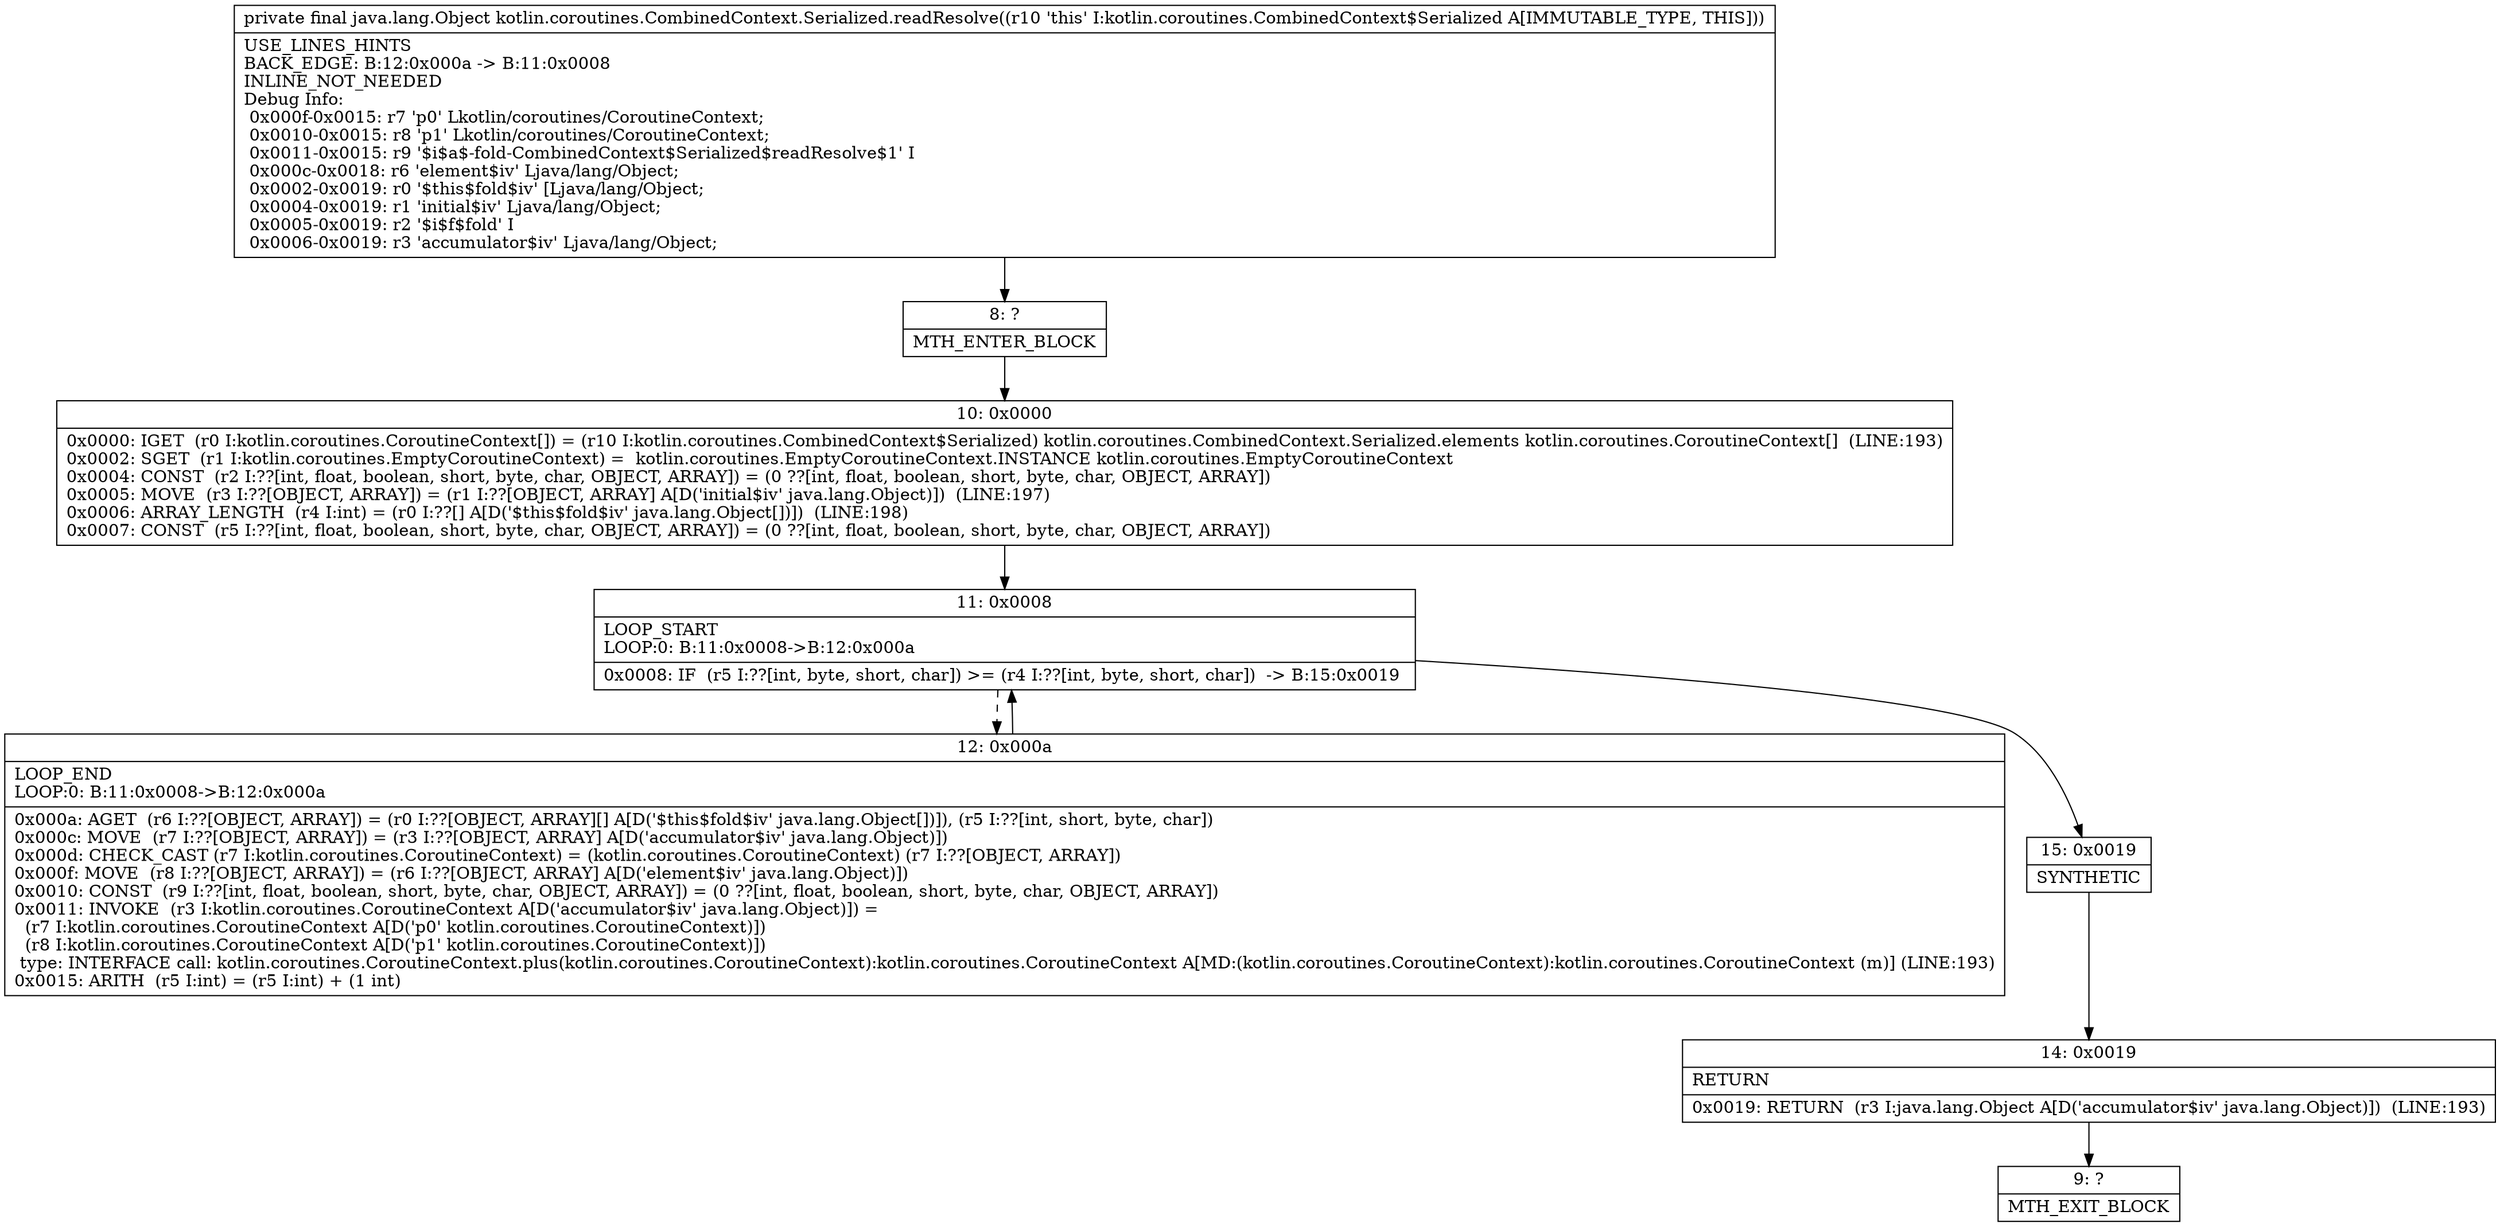 digraph "CFG forkotlin.coroutines.CombinedContext.Serialized.readResolve()Ljava\/lang\/Object;" {
Node_8 [shape=record,label="{8\:\ ?|MTH_ENTER_BLOCK\l}"];
Node_10 [shape=record,label="{10\:\ 0x0000|0x0000: IGET  (r0 I:kotlin.coroutines.CoroutineContext[]) = (r10 I:kotlin.coroutines.CombinedContext$Serialized) kotlin.coroutines.CombinedContext.Serialized.elements kotlin.coroutines.CoroutineContext[]  (LINE:193)\l0x0002: SGET  (r1 I:kotlin.coroutines.EmptyCoroutineContext) =  kotlin.coroutines.EmptyCoroutineContext.INSTANCE kotlin.coroutines.EmptyCoroutineContext \l0x0004: CONST  (r2 I:??[int, float, boolean, short, byte, char, OBJECT, ARRAY]) = (0 ??[int, float, boolean, short, byte, char, OBJECT, ARRAY]) \l0x0005: MOVE  (r3 I:??[OBJECT, ARRAY]) = (r1 I:??[OBJECT, ARRAY] A[D('initial$iv' java.lang.Object)])  (LINE:197)\l0x0006: ARRAY_LENGTH  (r4 I:int) = (r0 I:??[] A[D('$this$fold$iv' java.lang.Object[])])  (LINE:198)\l0x0007: CONST  (r5 I:??[int, float, boolean, short, byte, char, OBJECT, ARRAY]) = (0 ??[int, float, boolean, short, byte, char, OBJECT, ARRAY]) \l}"];
Node_11 [shape=record,label="{11\:\ 0x0008|LOOP_START\lLOOP:0: B:11:0x0008\-\>B:12:0x000a\l|0x0008: IF  (r5 I:??[int, byte, short, char]) \>= (r4 I:??[int, byte, short, char])  \-\> B:15:0x0019 \l}"];
Node_12 [shape=record,label="{12\:\ 0x000a|LOOP_END\lLOOP:0: B:11:0x0008\-\>B:12:0x000a\l|0x000a: AGET  (r6 I:??[OBJECT, ARRAY]) = (r0 I:??[OBJECT, ARRAY][] A[D('$this$fold$iv' java.lang.Object[])]), (r5 I:??[int, short, byte, char]) \l0x000c: MOVE  (r7 I:??[OBJECT, ARRAY]) = (r3 I:??[OBJECT, ARRAY] A[D('accumulator$iv' java.lang.Object)]) \l0x000d: CHECK_CAST (r7 I:kotlin.coroutines.CoroutineContext) = (kotlin.coroutines.CoroutineContext) (r7 I:??[OBJECT, ARRAY]) \l0x000f: MOVE  (r8 I:??[OBJECT, ARRAY]) = (r6 I:??[OBJECT, ARRAY] A[D('element$iv' java.lang.Object)]) \l0x0010: CONST  (r9 I:??[int, float, boolean, short, byte, char, OBJECT, ARRAY]) = (0 ??[int, float, boolean, short, byte, char, OBJECT, ARRAY]) \l0x0011: INVOKE  (r3 I:kotlin.coroutines.CoroutineContext A[D('accumulator$iv' java.lang.Object)]) = \l  (r7 I:kotlin.coroutines.CoroutineContext A[D('p0' kotlin.coroutines.CoroutineContext)])\l  (r8 I:kotlin.coroutines.CoroutineContext A[D('p1' kotlin.coroutines.CoroutineContext)])\l type: INTERFACE call: kotlin.coroutines.CoroutineContext.plus(kotlin.coroutines.CoroutineContext):kotlin.coroutines.CoroutineContext A[MD:(kotlin.coroutines.CoroutineContext):kotlin.coroutines.CoroutineContext (m)] (LINE:193)\l0x0015: ARITH  (r5 I:int) = (r5 I:int) + (1 int) \l}"];
Node_15 [shape=record,label="{15\:\ 0x0019|SYNTHETIC\l}"];
Node_14 [shape=record,label="{14\:\ 0x0019|RETURN\l|0x0019: RETURN  (r3 I:java.lang.Object A[D('accumulator$iv' java.lang.Object)])  (LINE:193)\l}"];
Node_9 [shape=record,label="{9\:\ ?|MTH_EXIT_BLOCK\l}"];
MethodNode[shape=record,label="{private final java.lang.Object kotlin.coroutines.CombinedContext.Serialized.readResolve((r10 'this' I:kotlin.coroutines.CombinedContext$Serialized A[IMMUTABLE_TYPE, THIS]))  | USE_LINES_HINTS\lBACK_EDGE: B:12:0x000a \-\> B:11:0x0008\lINLINE_NOT_NEEDED\lDebug Info:\l  0x000f\-0x0015: r7 'p0' Lkotlin\/coroutines\/CoroutineContext;\l  0x0010\-0x0015: r8 'p1' Lkotlin\/coroutines\/CoroutineContext;\l  0x0011\-0x0015: r9 '$i$a$\-fold\-CombinedContext$Serialized$readResolve$1' I\l  0x000c\-0x0018: r6 'element$iv' Ljava\/lang\/Object;\l  0x0002\-0x0019: r0 '$this$fold$iv' [Ljava\/lang\/Object;\l  0x0004\-0x0019: r1 'initial$iv' Ljava\/lang\/Object;\l  0x0005\-0x0019: r2 '$i$f$fold' I\l  0x0006\-0x0019: r3 'accumulator$iv' Ljava\/lang\/Object;\l}"];
MethodNode -> Node_8;Node_8 -> Node_10;
Node_10 -> Node_11;
Node_11 -> Node_12[style=dashed];
Node_11 -> Node_15;
Node_12 -> Node_11;
Node_15 -> Node_14;
Node_14 -> Node_9;
}

